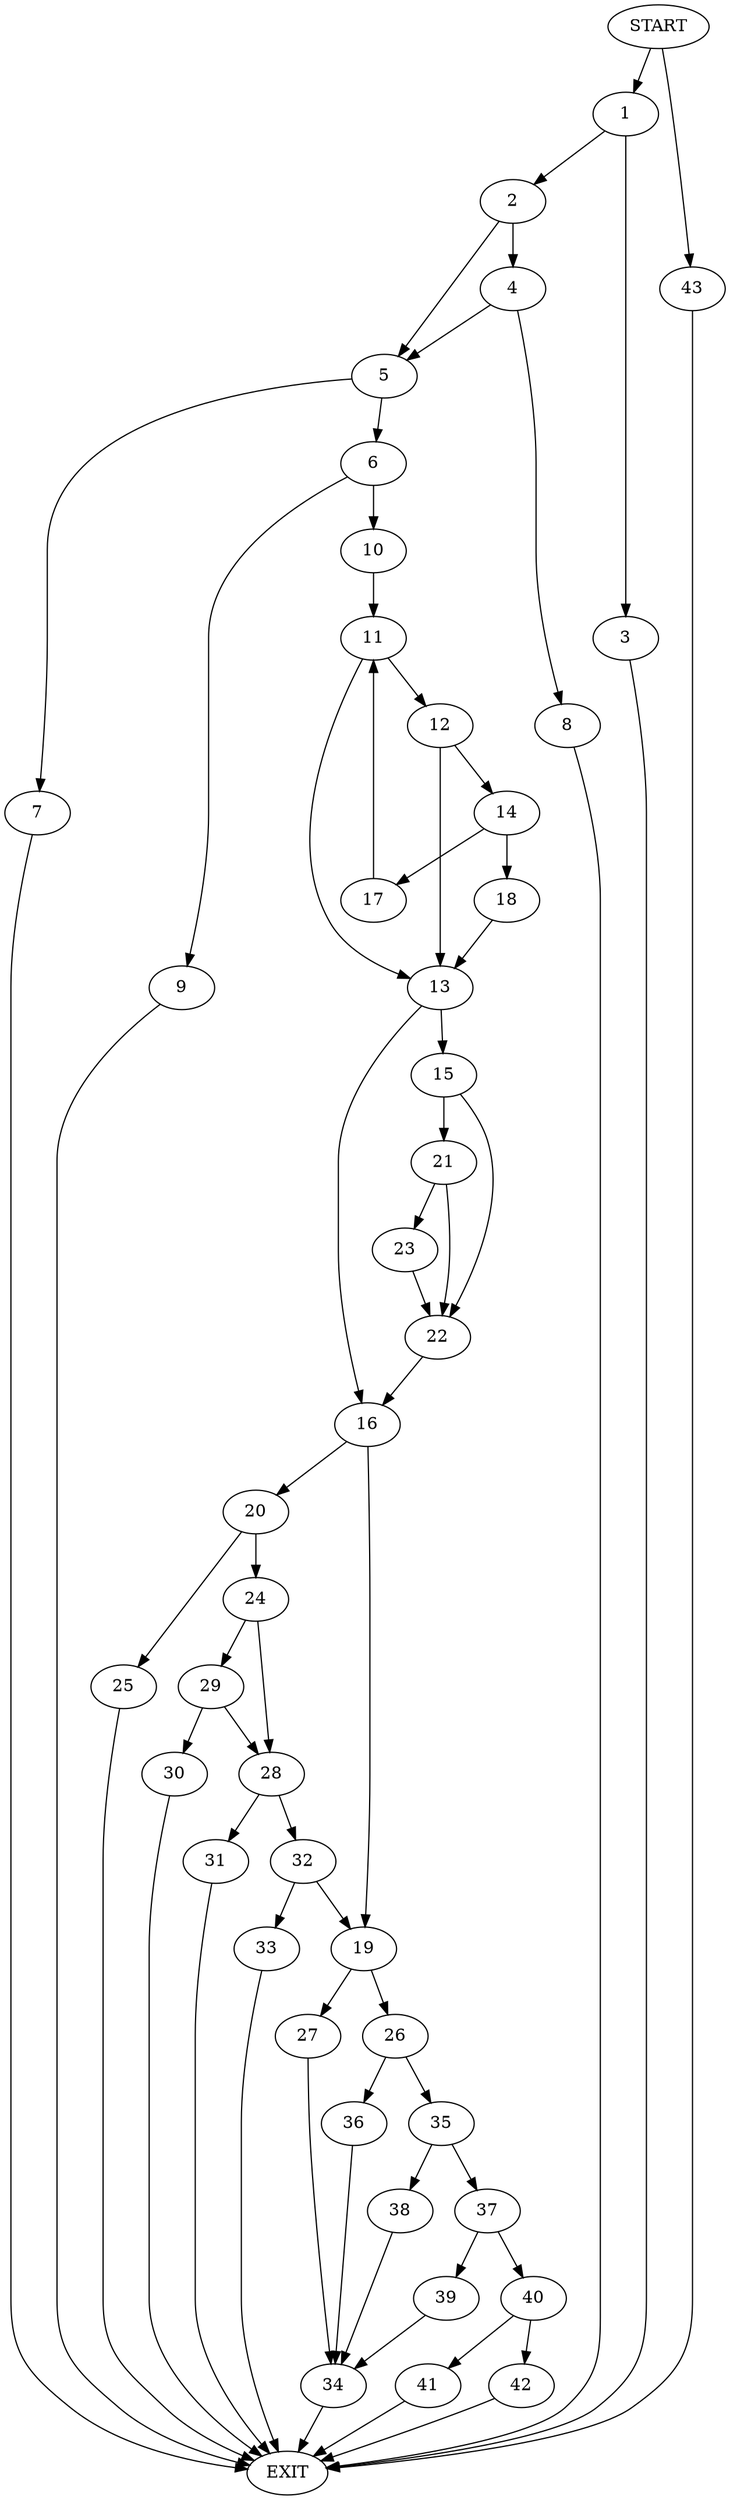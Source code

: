 digraph {
0 [label="START"]
44 [label="EXIT"]
0 -> 1
1 -> 2
1 -> 3
2 -> 4
2 -> 5
3 -> 44
5 -> 6
5 -> 7
4 -> 8
4 -> 5
8 -> 44
6 -> 9
6 -> 10
7 -> 44
9 -> 44
10 -> 11
11 -> 12
11 -> 13
12 -> 13
12 -> 14
13 -> 15
13 -> 16
14 -> 17
14 -> 18
17 -> 11
18 -> 13
16 -> 19
16 -> 20
15 -> 21
15 -> 22
21 -> 23
21 -> 22
22 -> 16
23 -> 22
20 -> 24
20 -> 25
19 -> 26
19 -> 27
25 -> 44
24 -> 28
24 -> 29
29 -> 28
29 -> 30
28 -> 31
28 -> 32
30 -> 44
31 -> 44
32 -> 19
32 -> 33
33 -> 44
27 -> 34
26 -> 35
26 -> 36
34 -> 44
36 -> 34
35 -> 37
35 -> 38
37 -> 39
37 -> 40
38 -> 34
39 -> 34
40 -> 41
40 -> 42
42 -> 44
41 -> 44
0 -> 43
43 -> 44
}
